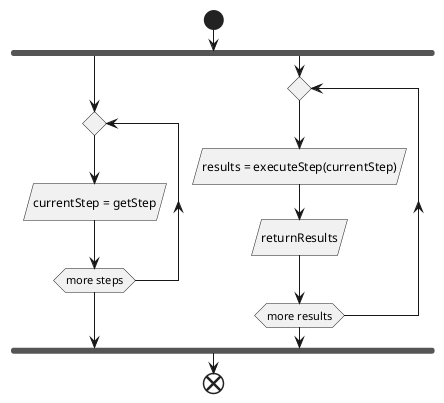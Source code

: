 @startuml

start
    fork
        repeat
            :currentStep = getStep/
        repeat while (more steps)
    fork again
        repeat
            :results = executeStep(currentStep)/
            :returnResults/
        repeat while (more results)
    end fork
end
@enduml